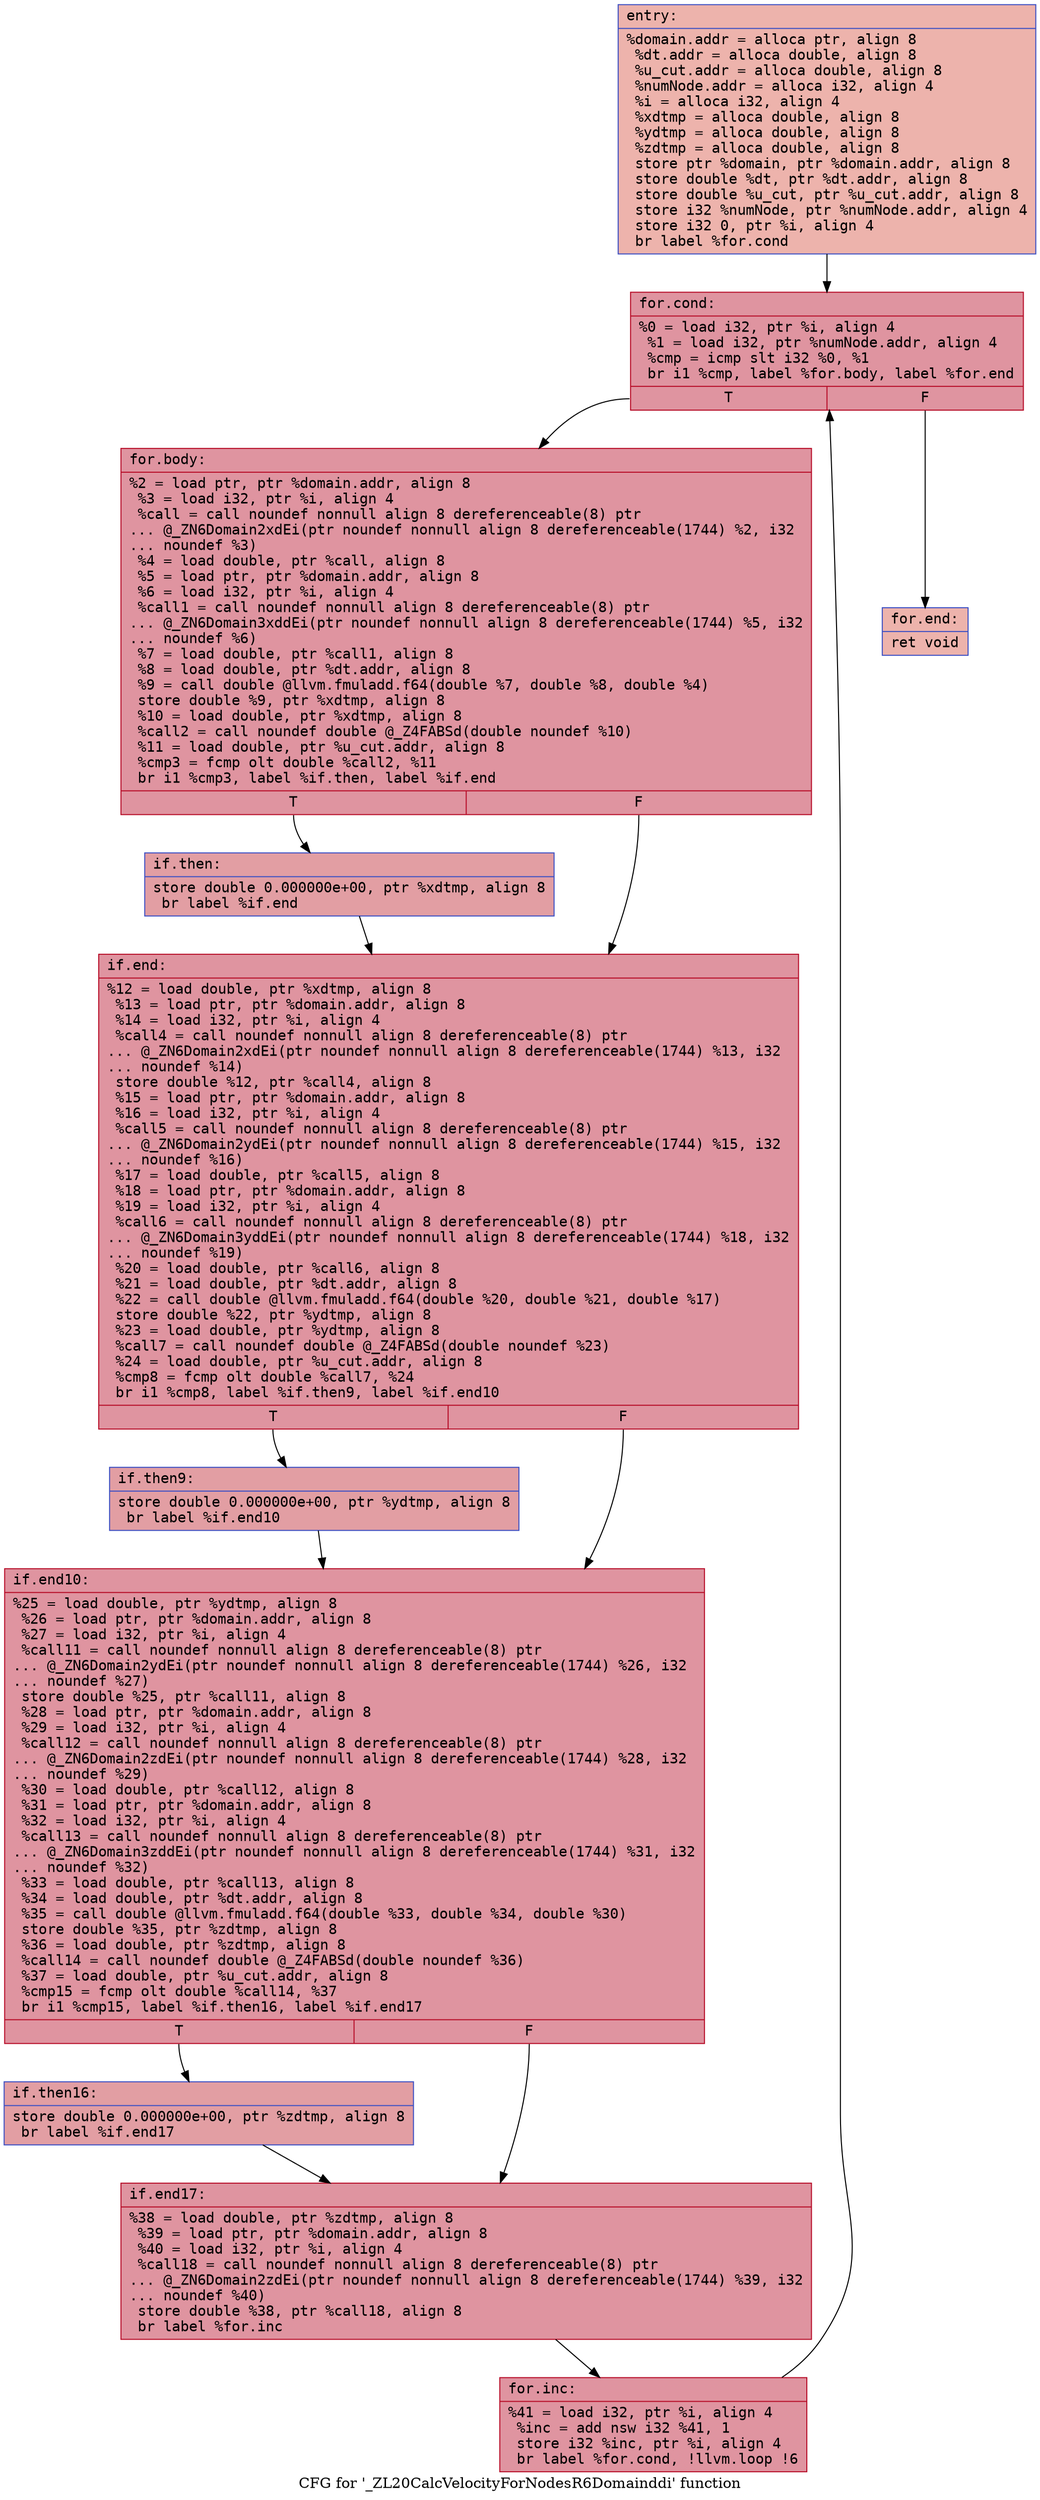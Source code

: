 digraph "CFG for '_ZL20CalcVelocityForNodesR6Domainddi' function" {
	label="CFG for '_ZL20CalcVelocityForNodesR6Domainddi' function";

	Node0x561418b7d090 [shape=record,color="#3d50c3ff", style=filled, fillcolor="#d6524470" fontname="Courier",label="{entry:\l|  %domain.addr = alloca ptr, align 8\l  %dt.addr = alloca double, align 8\l  %u_cut.addr = alloca double, align 8\l  %numNode.addr = alloca i32, align 4\l  %i = alloca i32, align 4\l  %xdtmp = alloca double, align 8\l  %ydtmp = alloca double, align 8\l  %zdtmp = alloca double, align 8\l  store ptr %domain, ptr %domain.addr, align 8\l  store double %dt, ptr %dt.addr, align 8\l  store double %u_cut, ptr %u_cut.addr, align 8\l  store i32 %numNode, ptr %numNode.addr, align 4\l  store i32 0, ptr %i, align 4\l  br label %for.cond\l}"];
	Node0x561418b7d090 -> Node0x561418b7d9f0[tooltip="entry -> for.cond\nProbability 100.00%" ];
	Node0x561418b7d9f0 [shape=record,color="#b70d28ff", style=filled, fillcolor="#b70d2870" fontname="Courier",label="{for.cond:\l|  %0 = load i32, ptr %i, align 4\l  %1 = load i32, ptr %numNode.addr, align 4\l  %cmp = icmp slt i32 %0, %1\l  br i1 %cmp, label %for.body, label %for.end\l|{<s0>T|<s1>F}}"];
	Node0x561418b7d9f0:s0 -> Node0x561418b7dc90[tooltip="for.cond -> for.body\nProbability 96.88%" ];
	Node0x561418b7d9f0:s1 -> Node0x561418b7dd10[tooltip="for.cond -> for.end\nProbability 3.12%" ];
	Node0x561418b7dc90 [shape=record,color="#b70d28ff", style=filled, fillcolor="#b70d2870" fontname="Courier",label="{for.body:\l|  %2 = load ptr, ptr %domain.addr, align 8\l  %3 = load i32, ptr %i, align 4\l  %call = call noundef nonnull align 8 dereferenceable(8) ptr\l... @_ZN6Domain2xdEi(ptr noundef nonnull align 8 dereferenceable(1744) %2, i32\l... noundef %3)\l  %4 = load double, ptr %call, align 8\l  %5 = load ptr, ptr %domain.addr, align 8\l  %6 = load i32, ptr %i, align 4\l  %call1 = call noundef nonnull align 8 dereferenceable(8) ptr\l... @_ZN6Domain3xddEi(ptr noundef nonnull align 8 dereferenceable(1744) %5, i32\l... noundef %6)\l  %7 = load double, ptr %call1, align 8\l  %8 = load double, ptr %dt.addr, align 8\l  %9 = call double @llvm.fmuladd.f64(double %7, double %8, double %4)\l  store double %9, ptr %xdtmp, align 8\l  %10 = load double, ptr %xdtmp, align 8\l  %call2 = call noundef double @_Z4FABSd(double noundef %10)\l  %11 = load double, ptr %u_cut.addr, align 8\l  %cmp3 = fcmp olt double %call2, %11\l  br i1 %cmp3, label %if.then, label %if.end\l|{<s0>T|<s1>F}}"];
	Node0x561418b7dc90:s0 -> Node0x561418b7e8a0[tooltip="for.body -> if.then\nProbability 50.00%" ];
	Node0x561418b7dc90:s1 -> Node0x561418b7e910[tooltip="for.body -> if.end\nProbability 50.00%" ];
	Node0x561418b7e8a0 [shape=record,color="#3d50c3ff", style=filled, fillcolor="#be242e70" fontname="Courier",label="{if.then:\l|  store double 0.000000e+00, ptr %xdtmp, align 8\l  br label %if.end\l}"];
	Node0x561418b7e8a0 -> Node0x561418b7e910[tooltip="if.then -> if.end\nProbability 100.00%" ];
	Node0x561418b7e910 [shape=record,color="#b70d28ff", style=filled, fillcolor="#b70d2870" fontname="Courier",label="{if.end:\l|  %12 = load double, ptr %xdtmp, align 8\l  %13 = load ptr, ptr %domain.addr, align 8\l  %14 = load i32, ptr %i, align 4\l  %call4 = call noundef nonnull align 8 dereferenceable(8) ptr\l... @_ZN6Domain2xdEi(ptr noundef nonnull align 8 dereferenceable(1744) %13, i32\l... noundef %14)\l  store double %12, ptr %call4, align 8\l  %15 = load ptr, ptr %domain.addr, align 8\l  %16 = load i32, ptr %i, align 4\l  %call5 = call noundef nonnull align 8 dereferenceable(8) ptr\l... @_ZN6Domain2ydEi(ptr noundef nonnull align 8 dereferenceable(1744) %15, i32\l... noundef %16)\l  %17 = load double, ptr %call5, align 8\l  %18 = load ptr, ptr %domain.addr, align 8\l  %19 = load i32, ptr %i, align 4\l  %call6 = call noundef nonnull align 8 dereferenceable(8) ptr\l... @_ZN6Domain3yddEi(ptr noundef nonnull align 8 dereferenceable(1744) %18, i32\l... noundef %19)\l  %20 = load double, ptr %call6, align 8\l  %21 = load double, ptr %dt.addr, align 8\l  %22 = call double @llvm.fmuladd.f64(double %20, double %21, double %17)\l  store double %22, ptr %ydtmp, align 8\l  %23 = load double, ptr %ydtmp, align 8\l  %call7 = call noundef double @_Z4FABSd(double noundef %23)\l  %24 = load double, ptr %u_cut.addr, align 8\l  %cmp8 = fcmp olt double %call7, %24\l  br i1 %cmp8, label %if.then9, label %if.end10\l|{<s0>T|<s1>F}}"];
	Node0x561418b7e910:s0 -> Node0x561418b7f9a0[tooltip="if.end -> if.then9\nProbability 50.00%" ];
	Node0x561418b7e910:s1 -> Node0x561418b7f9f0[tooltip="if.end -> if.end10\nProbability 50.00%" ];
	Node0x561418b7f9a0 [shape=record,color="#3d50c3ff", style=filled, fillcolor="#be242e70" fontname="Courier",label="{if.then9:\l|  store double 0.000000e+00, ptr %ydtmp, align 8\l  br label %if.end10\l}"];
	Node0x561418b7f9a0 -> Node0x561418b7f9f0[tooltip="if.then9 -> if.end10\nProbability 100.00%" ];
	Node0x561418b7f9f0 [shape=record,color="#b70d28ff", style=filled, fillcolor="#b70d2870" fontname="Courier",label="{if.end10:\l|  %25 = load double, ptr %ydtmp, align 8\l  %26 = load ptr, ptr %domain.addr, align 8\l  %27 = load i32, ptr %i, align 4\l  %call11 = call noundef nonnull align 8 dereferenceable(8) ptr\l... @_ZN6Domain2ydEi(ptr noundef nonnull align 8 dereferenceable(1744) %26, i32\l... noundef %27)\l  store double %25, ptr %call11, align 8\l  %28 = load ptr, ptr %domain.addr, align 8\l  %29 = load i32, ptr %i, align 4\l  %call12 = call noundef nonnull align 8 dereferenceable(8) ptr\l... @_ZN6Domain2zdEi(ptr noundef nonnull align 8 dereferenceable(1744) %28, i32\l... noundef %29)\l  %30 = load double, ptr %call12, align 8\l  %31 = load ptr, ptr %domain.addr, align 8\l  %32 = load i32, ptr %i, align 4\l  %call13 = call noundef nonnull align 8 dereferenceable(8) ptr\l... @_ZN6Domain3zddEi(ptr noundef nonnull align 8 dereferenceable(1744) %31, i32\l... noundef %32)\l  %33 = load double, ptr %call13, align 8\l  %34 = load double, ptr %dt.addr, align 8\l  %35 = call double @llvm.fmuladd.f64(double %33, double %34, double %30)\l  store double %35, ptr %zdtmp, align 8\l  %36 = load double, ptr %zdtmp, align 8\l  %call14 = call noundef double @_Z4FABSd(double noundef %36)\l  %37 = load double, ptr %u_cut.addr, align 8\l  %cmp15 = fcmp olt double %call14, %37\l  br i1 %cmp15, label %if.then16, label %if.end17\l|{<s0>T|<s1>F}}"];
	Node0x561418b7f9f0:s0 -> Node0x561418b80940[tooltip="if.end10 -> if.then16\nProbability 50.00%" ];
	Node0x561418b7f9f0:s1 -> Node0x561418b80990[tooltip="if.end10 -> if.end17\nProbability 50.00%" ];
	Node0x561418b80940 [shape=record,color="#3d50c3ff", style=filled, fillcolor="#be242e70" fontname="Courier",label="{if.then16:\l|  store double 0.000000e+00, ptr %zdtmp, align 8\l  br label %if.end17\l}"];
	Node0x561418b80940 -> Node0x561418b80990[tooltip="if.then16 -> if.end17\nProbability 100.00%" ];
	Node0x561418b80990 [shape=record,color="#b70d28ff", style=filled, fillcolor="#b70d2870" fontname="Courier",label="{if.end17:\l|  %38 = load double, ptr %zdtmp, align 8\l  %39 = load ptr, ptr %domain.addr, align 8\l  %40 = load i32, ptr %i, align 4\l  %call18 = call noundef nonnull align 8 dereferenceable(8) ptr\l... @_ZN6Domain2zdEi(ptr noundef nonnull align 8 dereferenceable(1744) %39, i32\l... noundef %40)\l  store double %38, ptr %call18, align 8\l  br label %for.inc\l}"];
	Node0x561418b80990 -> Node0x561418b80f40[tooltip="if.end17 -> for.inc\nProbability 100.00%" ];
	Node0x561418b80f40 [shape=record,color="#b70d28ff", style=filled, fillcolor="#b70d2870" fontname="Courier",label="{for.inc:\l|  %41 = load i32, ptr %i, align 4\l  %inc = add nsw i32 %41, 1\l  store i32 %inc, ptr %i, align 4\l  br label %for.cond, !llvm.loop !6\l}"];
	Node0x561418b80f40 -> Node0x561418b7d9f0[tooltip="for.inc -> for.cond\nProbability 100.00%" ];
	Node0x561418b7dd10 [shape=record,color="#3d50c3ff", style=filled, fillcolor="#d6524470" fontname="Courier",label="{for.end:\l|  ret void\l}"];
}

